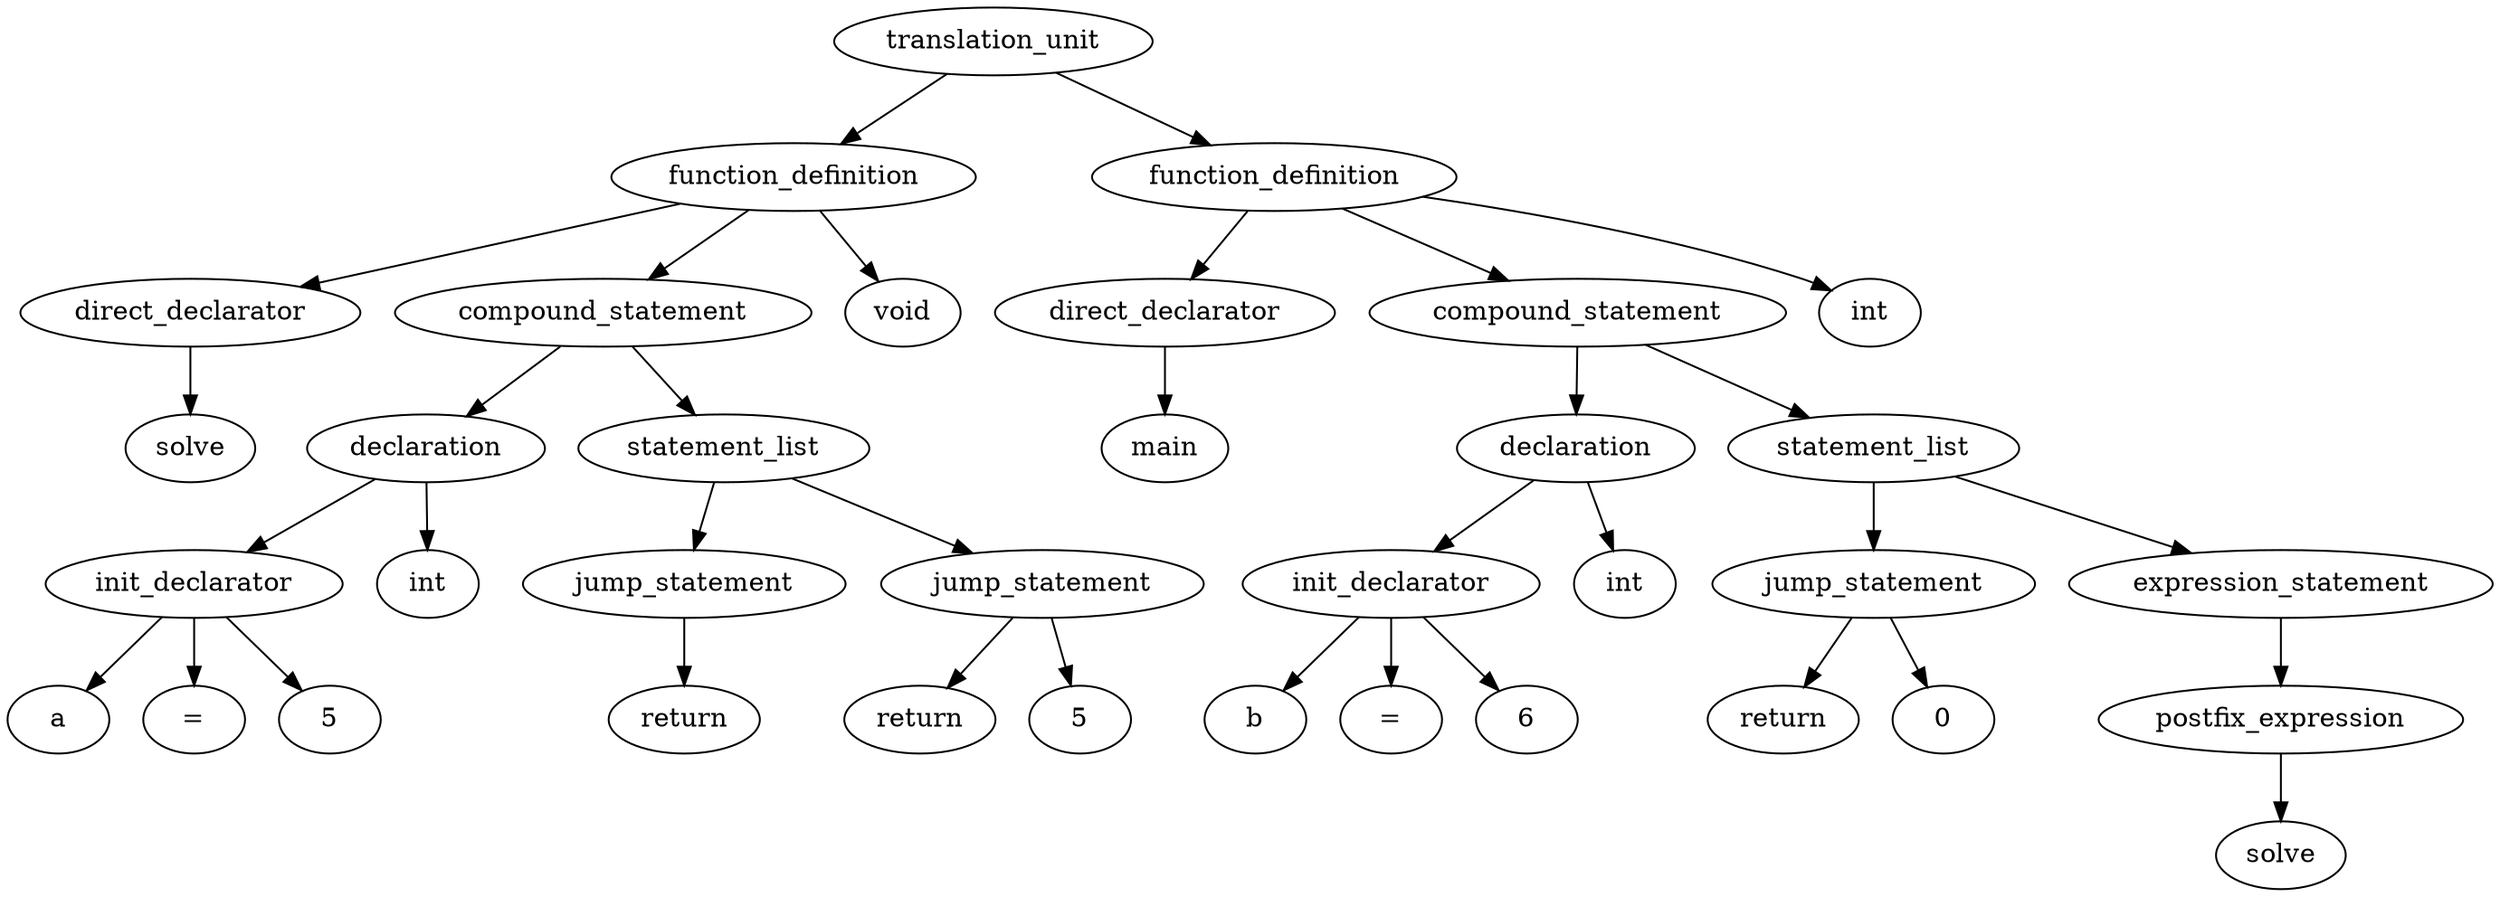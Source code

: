 digraph ethane {
1[label="direct_declarator"]
2[label="solve"]
1 -> 2
3[label="init_declarator"]
4[label="a"]
3 -> 4
5[label="="]
3 -> 5
6[label="5"]
3 -> 6
7[label="declaration"]
8[label="int"]
7 -> 8
7 -> 3
9[label="jump_statement"]
10[label="return"]
9 -> 10
11[label="jump_statement"]
12[label="return"]
11 -> 12
13[label="5"]
11 -> 13
14[label="statement_list"]
14 -> 9
14 -> 11
15[label="compound_statement"]
15 -> 7
15 -> 14
16[label="function_definition"]
17[label="void"]
16 -> 17
16 -> 1
16 -> 15
18[label="direct_declarator"]
19[label="main"]
18 -> 19
20[label="init_declarator"]
21[label="b"]
20 -> 21
22[label="="]
20 -> 22
23[label="6"]
20 -> 23
24[label="declaration"]
25[label="int"]
24 -> 25
24 -> 20
26[label="jump_statement"]
27[label="return"]
26 -> 27
28[label="0"]
26 -> 28
29[label="postfix_expression"]
30[label="solve"]
29 -> 30
31[label="expression_statement"]
31 -> 29
32[label="statement_list"]
32 -> 26
32 -> 31
33[label="compound_statement"]
33 -> 24
33 -> 32
34[label="function_definition"]
35[label="int"]
34 -> 35
34 -> 18
34 -> 33
36[label="translation_unit"]
36 -> 16
36 -> 34
}